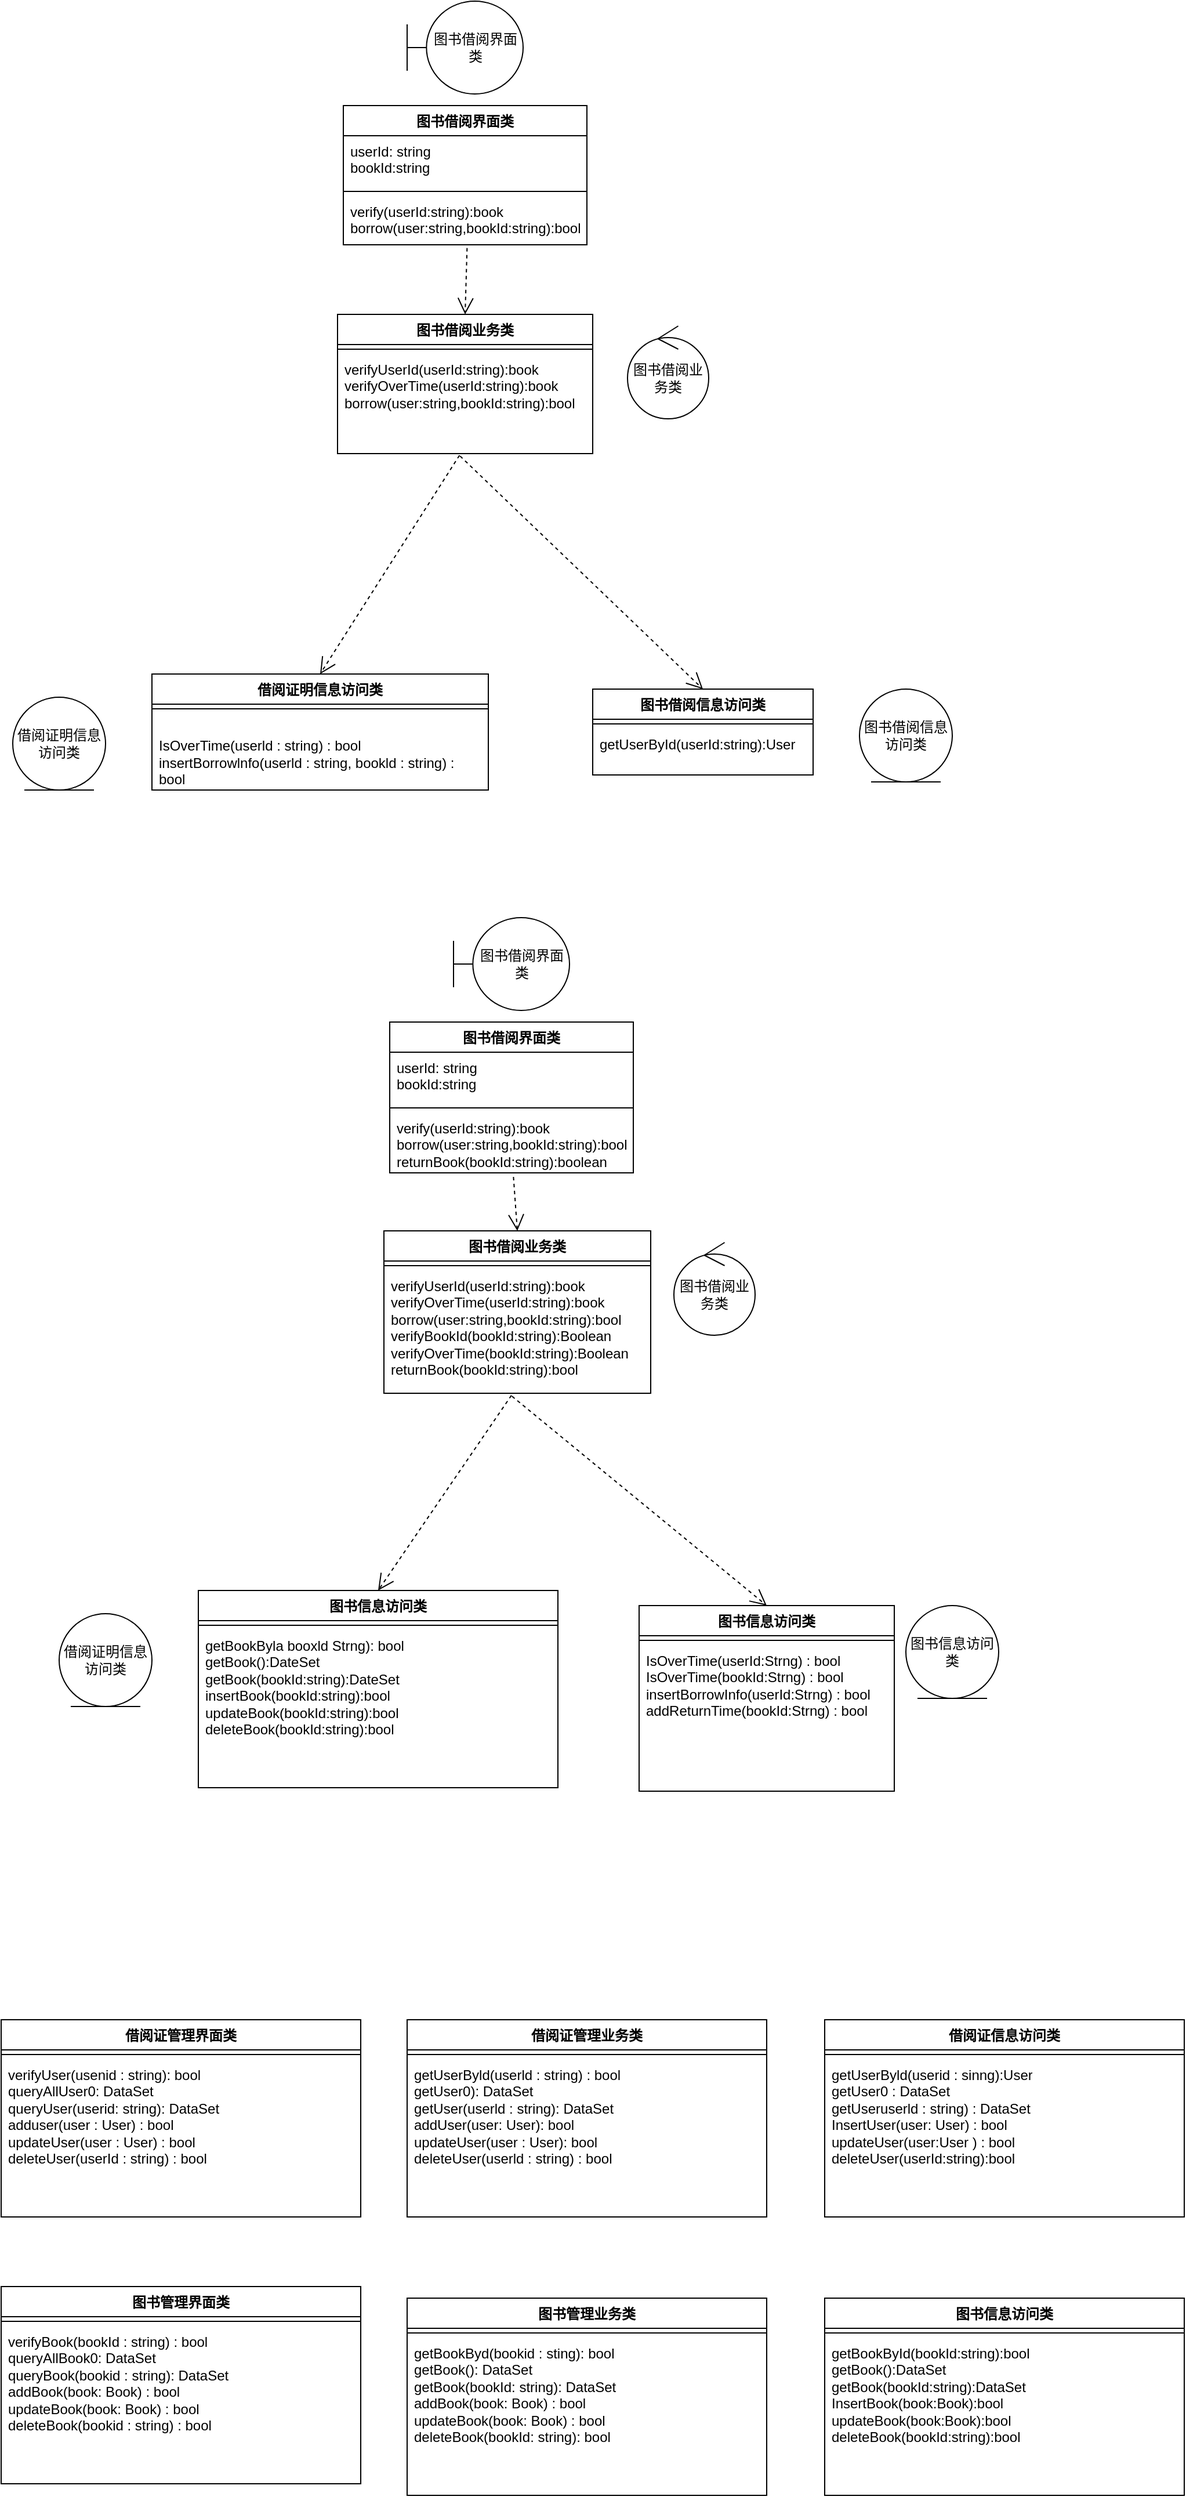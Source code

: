 <mxfile version="21.1.7" type="github">
  <diagram name="第 1 页" id="2etSsabE5EfdO6nmUWNd">
    <mxGraphModel dx="1867" dy="698" grid="1" gridSize="10" guides="1" tooltips="1" connect="1" arrows="1" fold="1" page="1" pageScale="1" pageWidth="827" pageHeight="1169" math="0" shadow="0">
      <root>
        <mxCell id="0" />
        <mxCell id="1" parent="0" />
        <mxCell id="MQDV8qLic893FauFztu4-1" value="图书借阅界面类" style="shape=umlBoundary;whiteSpace=wrap;html=1;" vertex="1" parent="1">
          <mxGeometry x="240" y="20" width="100" height="80" as="geometry" />
        </mxCell>
        <mxCell id="MQDV8qLic893FauFztu4-3" value="借阅证明信息访问类" style="ellipse;shape=umlEntity;whiteSpace=wrap;html=1;" vertex="1" parent="1">
          <mxGeometry x="-100" y="620" width="80" height="80" as="geometry" />
        </mxCell>
        <mxCell id="MQDV8qLic893FauFztu4-4" value="图书借阅业务类" style="ellipse;shape=umlControl;whiteSpace=wrap;html=1;" vertex="1" parent="1">
          <mxGeometry x="430" y="300" width="70" height="80" as="geometry" />
        </mxCell>
        <mxCell id="MQDV8qLic893FauFztu4-5" value="图书借阅信息访问类" style="ellipse;shape=umlEntity;whiteSpace=wrap;html=1;" vertex="1" parent="1">
          <mxGeometry x="630" y="613" width="80" height="80" as="geometry" />
        </mxCell>
        <mxCell id="MQDV8qLic893FauFztu4-6" value="图书借阅界面类" style="swimlane;fontStyle=1;align=center;verticalAlign=top;childLayout=stackLayout;horizontal=1;startSize=26;horizontalStack=0;resizeParent=1;resizeParentMax=0;resizeLast=0;collapsible=1;marginBottom=0;whiteSpace=wrap;html=1;" vertex="1" parent="1">
          <mxGeometry x="185" y="110" width="210" height="120" as="geometry" />
        </mxCell>
        <mxCell id="MQDV8qLic893FauFztu4-7" value="userId: string&lt;br&gt;bookId:string" style="text;strokeColor=none;fillColor=none;align=left;verticalAlign=top;spacingLeft=4;spacingRight=4;overflow=hidden;rotatable=0;points=[[0,0.5],[1,0.5]];portConstraint=eastwest;whiteSpace=wrap;html=1;" vertex="1" parent="MQDV8qLic893FauFztu4-6">
          <mxGeometry y="26" width="210" height="44" as="geometry" />
        </mxCell>
        <mxCell id="MQDV8qLic893FauFztu4-8" value="" style="line;strokeWidth=1;fillColor=none;align=left;verticalAlign=middle;spacingTop=-1;spacingLeft=3;spacingRight=3;rotatable=0;labelPosition=right;points=[];portConstraint=eastwest;strokeColor=inherit;" vertex="1" parent="MQDV8qLic893FauFztu4-6">
          <mxGeometry y="70" width="210" height="8" as="geometry" />
        </mxCell>
        <mxCell id="MQDV8qLic893FauFztu4-9" value="verify(userId:string):book&lt;br&gt;borrow(user:string,bookId:string):bool" style="text;strokeColor=none;fillColor=none;align=left;verticalAlign=top;spacingLeft=4;spacingRight=4;overflow=hidden;rotatable=0;points=[[0,0.5],[1,0.5]];portConstraint=eastwest;whiteSpace=wrap;html=1;" vertex="1" parent="MQDV8qLic893FauFztu4-6">
          <mxGeometry y="78" width="210" height="42" as="geometry" />
        </mxCell>
        <mxCell id="MQDV8qLic893FauFztu4-10" value="借阅证明信息访问类" style="swimlane;fontStyle=1;align=center;verticalAlign=top;childLayout=stackLayout;horizontal=1;startSize=26;horizontalStack=0;resizeParent=1;resizeParentMax=0;resizeLast=0;collapsible=1;marginBottom=0;whiteSpace=wrap;html=1;" vertex="1" parent="1">
          <mxGeometry x="20" y="600" width="290" height="100" as="geometry" />
        </mxCell>
        <mxCell id="MQDV8qLic893FauFztu4-12" value="" style="line;strokeWidth=1;fillColor=none;align=left;verticalAlign=middle;spacingTop=-1;spacingLeft=3;spacingRight=3;rotatable=0;labelPosition=right;points=[];portConstraint=eastwest;strokeColor=inherit;" vertex="1" parent="MQDV8qLic893FauFztu4-10">
          <mxGeometry y="26" width="290" height="8" as="geometry" />
        </mxCell>
        <mxCell id="MQDV8qLic893FauFztu4-13" value="&lt;div&gt;&lt;br&gt;&lt;/div&gt;&lt;div&gt;&lt;div&gt;IsOverTime(userld : string) : bool&lt;/div&gt;&lt;div&gt;insertBorrowlnfo(userld : string, bookld : string) : bool&lt;/div&gt;&lt;/div&gt;&lt;div&gt;&lt;br&gt;&lt;/div&gt;" style="text;strokeColor=none;fillColor=none;align=left;verticalAlign=top;spacingLeft=4;spacingRight=4;overflow=hidden;rotatable=0;points=[[0,0.5],[1,0.5]];portConstraint=eastwest;whiteSpace=wrap;html=1;" vertex="1" parent="MQDV8qLic893FauFztu4-10">
          <mxGeometry y="34" width="290" height="66" as="geometry" />
        </mxCell>
        <mxCell id="MQDV8qLic893FauFztu4-15" value="图书借阅业务类" style="swimlane;fontStyle=1;align=center;verticalAlign=top;childLayout=stackLayout;horizontal=1;startSize=26;horizontalStack=0;resizeParent=1;resizeParentMax=0;resizeLast=0;collapsible=1;marginBottom=0;whiteSpace=wrap;html=1;" vertex="1" parent="1">
          <mxGeometry x="180" y="290" width="220" height="120" as="geometry" />
        </mxCell>
        <mxCell id="MQDV8qLic893FauFztu4-17" value="" style="line;strokeWidth=1;fillColor=none;align=left;verticalAlign=middle;spacingTop=-1;spacingLeft=3;spacingRight=3;rotatable=0;labelPosition=right;points=[];portConstraint=eastwest;strokeColor=inherit;" vertex="1" parent="MQDV8qLic893FauFztu4-15">
          <mxGeometry y="26" width="220" height="8" as="geometry" />
        </mxCell>
        <mxCell id="MQDV8qLic893FauFztu4-18" value="verifyUserId(userId:string):book&lt;br&gt;verifyOverTime(userId:string):book&lt;br style=&quot;border-color: var(--border-color);&quot;&gt;borrow(user:string,bookId:string):bool" style="text;strokeColor=none;fillColor=none;align=left;verticalAlign=top;spacingLeft=4;spacingRight=4;overflow=hidden;rotatable=0;points=[[0,0.5],[1,0.5]];portConstraint=eastwest;whiteSpace=wrap;html=1;" vertex="1" parent="MQDV8qLic893FauFztu4-15">
          <mxGeometry y="34" width="220" height="86" as="geometry" />
        </mxCell>
        <mxCell id="MQDV8qLic893FauFztu4-19" value="图书借阅信息访问类" style="swimlane;fontStyle=1;align=center;verticalAlign=top;childLayout=stackLayout;horizontal=1;startSize=26;horizontalStack=0;resizeParent=1;resizeParentMax=0;resizeLast=0;collapsible=1;marginBottom=0;whiteSpace=wrap;html=1;" vertex="1" parent="1">
          <mxGeometry x="400" y="613" width="190" height="74" as="geometry" />
        </mxCell>
        <mxCell id="MQDV8qLic893FauFztu4-21" value="" style="line;strokeWidth=1;fillColor=none;align=left;verticalAlign=middle;spacingTop=-1;spacingLeft=3;spacingRight=3;rotatable=0;labelPosition=right;points=[];portConstraint=eastwest;strokeColor=inherit;" vertex="1" parent="MQDV8qLic893FauFztu4-19">
          <mxGeometry y="26" width="190" height="8" as="geometry" />
        </mxCell>
        <mxCell id="MQDV8qLic893FauFztu4-22" value="getUserById(userId:string):User" style="text;strokeColor=none;fillColor=none;align=left;verticalAlign=top;spacingLeft=4;spacingRight=4;overflow=hidden;rotatable=0;points=[[0,0.5],[1,0.5]];portConstraint=eastwest;whiteSpace=wrap;html=1;" vertex="1" parent="MQDV8qLic893FauFztu4-19">
          <mxGeometry y="34" width="190" height="40" as="geometry" />
        </mxCell>
        <mxCell id="MQDV8qLic893FauFztu4-25" value="" style="endArrow=open;endSize=12;dashed=1;html=1;rounded=0;exitX=0.508;exitY=1.067;exitDx=0;exitDy=0;exitPerimeter=0;entryX=0.5;entryY=0;entryDx=0;entryDy=0;" edge="1" parent="1" source="MQDV8qLic893FauFztu4-9" target="MQDV8qLic893FauFztu4-15">
          <mxGeometry width="160" relative="1" as="geometry">
            <mxPoint x="40" y="350" as="sourcePoint" />
            <mxPoint x="200" y="350" as="targetPoint" />
          </mxGeometry>
        </mxCell>
        <mxCell id="MQDV8qLic893FauFztu4-26" value="" style="endArrow=open;endSize=12;dashed=1;html=1;rounded=0;exitX=0.478;exitY=1.017;exitDx=0;exitDy=0;exitPerimeter=0;entryX=0.5;entryY=0;entryDx=0;entryDy=0;" edge="1" parent="1" source="MQDV8qLic893FauFztu4-18" target="MQDV8qLic893FauFztu4-10">
          <mxGeometry width="160" relative="1" as="geometry">
            <mxPoint x="302" y="243" as="sourcePoint" />
            <mxPoint x="300" y="300" as="targetPoint" />
          </mxGeometry>
        </mxCell>
        <mxCell id="MQDV8qLic893FauFztu4-27" value="" style="endArrow=open;endSize=12;dashed=1;html=1;rounded=0;exitX=0.48;exitY=1.024;exitDx=0;exitDy=0;exitPerimeter=0;entryX=0.5;entryY=0;entryDx=0;entryDy=0;" edge="1" parent="1" source="MQDV8qLic893FauFztu4-18" target="MQDV8qLic893FauFztu4-19">
          <mxGeometry width="160" relative="1" as="geometry">
            <mxPoint x="295" y="421" as="sourcePoint" />
            <mxPoint x="448" y="613" as="targetPoint" />
          </mxGeometry>
        </mxCell>
        <mxCell id="MQDV8qLic893FauFztu4-29" value="图书借阅界面类" style="shape=umlBoundary;whiteSpace=wrap;html=1;" vertex="1" parent="1">
          <mxGeometry x="280" y="810" width="100" height="80" as="geometry" />
        </mxCell>
        <mxCell id="MQDV8qLic893FauFztu4-30" value="借阅证明信息访问类" style="ellipse;shape=umlEntity;whiteSpace=wrap;html=1;" vertex="1" parent="1">
          <mxGeometry x="-60" y="1410" width="80" height="80" as="geometry" />
        </mxCell>
        <mxCell id="MQDV8qLic893FauFztu4-31" value="图书借阅业务类" style="ellipse;shape=umlControl;whiteSpace=wrap;html=1;" vertex="1" parent="1">
          <mxGeometry x="470" y="1090" width="70" height="80" as="geometry" />
        </mxCell>
        <mxCell id="MQDV8qLic893FauFztu4-32" value="图书信息访问类" style="ellipse;shape=umlEntity;whiteSpace=wrap;html=1;" vertex="1" parent="1">
          <mxGeometry x="670" y="1403" width="80" height="80" as="geometry" />
        </mxCell>
        <mxCell id="MQDV8qLic893FauFztu4-33" value="图书借阅界面类" style="swimlane;fontStyle=1;align=center;verticalAlign=top;childLayout=stackLayout;horizontal=1;startSize=26;horizontalStack=0;resizeParent=1;resizeParentMax=0;resizeLast=0;collapsible=1;marginBottom=0;whiteSpace=wrap;html=1;" vertex="1" parent="1">
          <mxGeometry x="225" y="900" width="210" height="130" as="geometry" />
        </mxCell>
        <mxCell id="MQDV8qLic893FauFztu4-34" value="userId: string&lt;br&gt;bookId:string" style="text;strokeColor=none;fillColor=none;align=left;verticalAlign=top;spacingLeft=4;spacingRight=4;overflow=hidden;rotatable=0;points=[[0,0.5],[1,0.5]];portConstraint=eastwest;whiteSpace=wrap;html=1;" vertex="1" parent="MQDV8qLic893FauFztu4-33">
          <mxGeometry y="26" width="210" height="44" as="geometry" />
        </mxCell>
        <mxCell id="MQDV8qLic893FauFztu4-35" value="" style="line;strokeWidth=1;fillColor=none;align=left;verticalAlign=middle;spacingTop=-1;spacingLeft=3;spacingRight=3;rotatable=0;labelPosition=right;points=[];portConstraint=eastwest;strokeColor=inherit;" vertex="1" parent="MQDV8qLic893FauFztu4-33">
          <mxGeometry y="70" width="210" height="8" as="geometry" />
        </mxCell>
        <mxCell id="MQDV8qLic893FauFztu4-36" value="verify(userId:string):book&lt;br&gt;borrow(user:string,bookId:string):bool&lt;br&gt;returnBook(bookId:string):boolean" style="text;strokeColor=none;fillColor=none;align=left;verticalAlign=top;spacingLeft=4;spacingRight=4;overflow=hidden;rotatable=0;points=[[0,0.5],[1,0.5]];portConstraint=eastwest;whiteSpace=wrap;html=1;" vertex="1" parent="MQDV8qLic893FauFztu4-33">
          <mxGeometry y="78" width="210" height="52" as="geometry" />
        </mxCell>
        <mxCell id="MQDV8qLic893FauFztu4-37" value="图书信息访问类" style="swimlane;fontStyle=1;align=center;verticalAlign=top;childLayout=stackLayout;horizontal=1;startSize=26;horizontalStack=0;resizeParent=1;resizeParentMax=0;resizeLast=0;collapsible=1;marginBottom=0;whiteSpace=wrap;html=1;" vertex="1" parent="1">
          <mxGeometry x="60" y="1390" width="310" height="170" as="geometry" />
        </mxCell>
        <mxCell id="MQDV8qLic893FauFztu4-38" value="" style="line;strokeWidth=1;fillColor=none;align=left;verticalAlign=middle;spacingTop=-1;spacingLeft=3;spacingRight=3;rotatable=0;labelPosition=right;points=[];portConstraint=eastwest;strokeColor=inherit;" vertex="1" parent="MQDV8qLic893FauFztu4-37">
          <mxGeometry y="26" width="310" height="8" as="geometry" />
        </mxCell>
        <mxCell id="MQDV8qLic893FauFztu4-39" value="getBookByla booxld Strng): bool&lt;br&gt;getBook():DateSet&lt;br&gt;getBook(bookId:string):DateSet&lt;br&gt;insertBook(bookId:string):bool&lt;br&gt;updateBook(bookId:string):bool&lt;br&gt;deleteBook(bookId:string):bool" style="text;strokeColor=none;fillColor=none;align=left;verticalAlign=top;spacingLeft=4;spacingRight=4;overflow=hidden;rotatable=0;points=[[0,0.5],[1,0.5]];portConstraint=eastwest;whiteSpace=wrap;html=1;" vertex="1" parent="MQDV8qLic893FauFztu4-37">
          <mxGeometry y="34" width="310" height="136" as="geometry" />
        </mxCell>
        <mxCell id="MQDV8qLic893FauFztu4-40" value="图书借阅业务类" style="swimlane;fontStyle=1;align=center;verticalAlign=top;childLayout=stackLayout;horizontal=1;startSize=26;horizontalStack=0;resizeParent=1;resizeParentMax=0;resizeLast=0;collapsible=1;marginBottom=0;whiteSpace=wrap;html=1;" vertex="1" parent="1">
          <mxGeometry x="220" y="1080" width="230" height="140" as="geometry" />
        </mxCell>
        <mxCell id="MQDV8qLic893FauFztu4-41" value="" style="line;strokeWidth=1;fillColor=none;align=left;verticalAlign=middle;spacingTop=-1;spacingLeft=3;spacingRight=3;rotatable=0;labelPosition=right;points=[];portConstraint=eastwest;strokeColor=inherit;" vertex="1" parent="MQDV8qLic893FauFztu4-40">
          <mxGeometry y="26" width="230" height="8" as="geometry" />
        </mxCell>
        <mxCell id="MQDV8qLic893FauFztu4-42" value="verifyUserId(userId:string):book&lt;br&gt;verifyOverTime(userId:string):book&lt;br style=&quot;border-color: var(--border-color);&quot;&gt;borrow(user:string,bookId:string):bool&lt;br&gt;verifyBookId(bookId:string):Boolean&lt;br&gt;verifyOverTime(bookId:string):Boolean&lt;br&gt;returnBook(bookId:string):bool" style="text;strokeColor=none;fillColor=none;align=left;verticalAlign=top;spacingLeft=4;spacingRight=4;overflow=hidden;rotatable=0;points=[[0,0.5],[1,0.5]];portConstraint=eastwest;whiteSpace=wrap;html=1;" vertex="1" parent="MQDV8qLic893FauFztu4-40">
          <mxGeometry y="34" width="230" height="106" as="geometry" />
        </mxCell>
        <mxCell id="MQDV8qLic893FauFztu4-43" value="图书信息访问类" style="swimlane;fontStyle=1;align=center;verticalAlign=top;childLayout=stackLayout;horizontal=1;startSize=26;horizontalStack=0;resizeParent=1;resizeParentMax=0;resizeLast=0;collapsible=1;marginBottom=0;whiteSpace=wrap;html=1;" vertex="1" parent="1">
          <mxGeometry x="440" y="1403" width="220" height="160" as="geometry" />
        </mxCell>
        <mxCell id="MQDV8qLic893FauFztu4-44" value="" style="line;strokeWidth=1;fillColor=none;align=left;verticalAlign=middle;spacingTop=-1;spacingLeft=3;spacingRight=3;rotatable=0;labelPosition=right;points=[];portConstraint=eastwest;strokeColor=inherit;" vertex="1" parent="MQDV8qLic893FauFztu4-43">
          <mxGeometry y="26" width="220" height="8" as="geometry" />
        </mxCell>
        <mxCell id="MQDV8qLic893FauFztu4-45" value="IsOverTime(userId:Strng) : bool&lt;br&gt;IsOverTime(bookId:Strng) : bool&lt;br&gt;insertBorrowInfo(userId:Strng) : bool&lt;br&gt;addReturnTime(bookId:Strng) : bool" style="text;strokeColor=none;fillColor=none;align=left;verticalAlign=top;spacingLeft=4;spacingRight=4;overflow=hidden;rotatable=0;points=[[0,0.5],[1,0.5]];portConstraint=eastwest;whiteSpace=wrap;html=1;" vertex="1" parent="MQDV8qLic893FauFztu4-43">
          <mxGeometry y="34" width="220" height="126" as="geometry" />
        </mxCell>
        <mxCell id="MQDV8qLic893FauFztu4-46" value="" style="endArrow=open;endSize=12;dashed=1;html=1;rounded=0;exitX=0.508;exitY=1.067;exitDx=0;exitDy=0;exitPerimeter=0;entryX=0.5;entryY=0;entryDx=0;entryDy=0;" edge="1" parent="1" source="MQDV8qLic893FauFztu4-36" target="MQDV8qLic893FauFztu4-40">
          <mxGeometry width="160" relative="1" as="geometry">
            <mxPoint x="80" y="1140" as="sourcePoint" />
            <mxPoint x="240" y="1140" as="targetPoint" />
          </mxGeometry>
        </mxCell>
        <mxCell id="MQDV8qLic893FauFztu4-47" value="" style="endArrow=open;endSize=12;dashed=1;html=1;rounded=0;exitX=0.478;exitY=1.017;exitDx=0;exitDy=0;exitPerimeter=0;entryX=0.5;entryY=0;entryDx=0;entryDy=0;" edge="1" parent="1" source="MQDV8qLic893FauFztu4-42" target="MQDV8qLic893FauFztu4-37">
          <mxGeometry width="160" relative="1" as="geometry">
            <mxPoint x="342" y="1033" as="sourcePoint" />
            <mxPoint x="340" y="1090" as="targetPoint" />
          </mxGeometry>
        </mxCell>
        <mxCell id="MQDV8qLic893FauFztu4-48" value="" style="endArrow=open;endSize=12;dashed=1;html=1;rounded=0;exitX=0.48;exitY=1.024;exitDx=0;exitDy=0;exitPerimeter=0;entryX=0.5;entryY=0;entryDx=0;entryDy=0;" edge="1" parent="1" source="MQDV8qLic893FauFztu4-42" target="MQDV8qLic893FauFztu4-43">
          <mxGeometry width="160" relative="1" as="geometry">
            <mxPoint x="335" y="1211" as="sourcePoint" />
            <mxPoint x="488" y="1403" as="targetPoint" />
          </mxGeometry>
        </mxCell>
        <mxCell id="MQDV8qLic893FauFztu4-50" value="借阅证管理界面类" style="swimlane;fontStyle=1;align=center;verticalAlign=top;childLayout=stackLayout;horizontal=1;startSize=26;horizontalStack=0;resizeParent=1;resizeParentMax=0;resizeLast=0;collapsible=1;marginBottom=0;whiteSpace=wrap;html=1;" vertex="1" parent="1">
          <mxGeometry x="-110" y="1760" width="310" height="170" as="geometry" />
        </mxCell>
        <mxCell id="MQDV8qLic893FauFztu4-51" value="" style="line;strokeWidth=1;fillColor=none;align=left;verticalAlign=middle;spacingTop=-1;spacingLeft=3;spacingRight=3;rotatable=0;labelPosition=right;points=[];portConstraint=eastwest;strokeColor=inherit;" vertex="1" parent="MQDV8qLic893FauFztu4-50">
          <mxGeometry y="26" width="310" height="8" as="geometry" />
        </mxCell>
        <mxCell id="MQDV8qLic893FauFztu4-52" value="verifyUser(usenid : string): bool&lt;br&gt;queryAllUser0: DataSet&lt;br&gt;queryUser(userid: string): DataSet&lt;br&gt;adduser(user : User) : bool&lt;br&gt;updateUser(user : User) : bool&lt;br&gt;deleteUser(userId : string) : bool" style="text;strokeColor=none;fillColor=none;align=left;verticalAlign=top;spacingLeft=4;spacingRight=4;overflow=hidden;rotatable=0;points=[[0,0.5],[1,0.5]];portConstraint=eastwest;whiteSpace=wrap;html=1;" vertex="1" parent="MQDV8qLic893FauFztu4-50">
          <mxGeometry y="34" width="310" height="136" as="geometry" />
        </mxCell>
        <mxCell id="MQDV8qLic893FauFztu4-53" value="借阅证管理业务类" style="swimlane;fontStyle=1;align=center;verticalAlign=top;childLayout=stackLayout;horizontal=1;startSize=26;horizontalStack=0;resizeParent=1;resizeParentMax=0;resizeLast=0;collapsible=1;marginBottom=0;whiteSpace=wrap;html=1;" vertex="1" parent="1">
          <mxGeometry x="240" y="1760" width="310" height="170" as="geometry" />
        </mxCell>
        <mxCell id="MQDV8qLic893FauFztu4-54" value="" style="line;strokeWidth=1;fillColor=none;align=left;verticalAlign=middle;spacingTop=-1;spacingLeft=3;spacingRight=3;rotatable=0;labelPosition=right;points=[];portConstraint=eastwest;strokeColor=inherit;" vertex="1" parent="MQDV8qLic893FauFztu4-53">
          <mxGeometry y="26" width="310" height="8" as="geometry" />
        </mxCell>
        <mxCell id="MQDV8qLic893FauFztu4-55" value="getUserByld(userld : string) : bool&lt;br&gt;getUser0): DataSet&lt;br&gt;getUser(userld : string): DataSet&lt;br&gt;addUser(user: User): bool&lt;br&gt;updateUser(user : User): bool&lt;br&gt;deleteUser(userld : string) : bool" style="text;strokeColor=none;fillColor=none;align=left;verticalAlign=top;spacingLeft=4;spacingRight=4;overflow=hidden;rotatable=0;points=[[0,0.5],[1,0.5]];portConstraint=eastwest;whiteSpace=wrap;html=1;" vertex="1" parent="MQDV8qLic893FauFztu4-53">
          <mxGeometry y="34" width="310" height="136" as="geometry" />
        </mxCell>
        <mxCell id="MQDV8qLic893FauFztu4-56" value="借阅证信息访问类" style="swimlane;fontStyle=1;align=center;verticalAlign=top;childLayout=stackLayout;horizontal=1;startSize=26;horizontalStack=0;resizeParent=1;resizeParentMax=0;resizeLast=0;collapsible=1;marginBottom=0;whiteSpace=wrap;html=1;" vertex="1" parent="1">
          <mxGeometry x="600" y="1760" width="310" height="170" as="geometry" />
        </mxCell>
        <mxCell id="MQDV8qLic893FauFztu4-57" value="" style="line;strokeWidth=1;fillColor=none;align=left;verticalAlign=middle;spacingTop=-1;spacingLeft=3;spacingRight=3;rotatable=0;labelPosition=right;points=[];portConstraint=eastwest;strokeColor=inherit;" vertex="1" parent="MQDV8qLic893FauFztu4-56">
          <mxGeometry y="26" width="310" height="8" as="geometry" />
        </mxCell>
        <mxCell id="MQDV8qLic893FauFztu4-58" value="getUserByld(userid : sinng):User&lt;br&gt;getUser0 : DataSet&lt;br&gt;getUseruserld : string) : DataSet&lt;br&gt;InsertUser(user: User) : bool&lt;br&gt;updateUser(user:User ) : bool&lt;br&gt;deleteUser(userId:string):bool" style="text;strokeColor=none;fillColor=none;align=left;verticalAlign=top;spacingLeft=4;spacingRight=4;overflow=hidden;rotatable=0;points=[[0,0.5],[1,0.5]];portConstraint=eastwest;whiteSpace=wrap;html=1;" vertex="1" parent="MQDV8qLic893FauFztu4-56">
          <mxGeometry y="34" width="310" height="136" as="geometry" />
        </mxCell>
        <mxCell id="MQDV8qLic893FauFztu4-59" value="图书管理界面类" style="swimlane;fontStyle=1;align=center;verticalAlign=top;childLayout=stackLayout;horizontal=1;startSize=26;horizontalStack=0;resizeParent=1;resizeParentMax=0;resizeLast=0;collapsible=1;marginBottom=0;whiteSpace=wrap;html=1;" vertex="1" parent="1">
          <mxGeometry x="-110" y="1990" width="310" height="170" as="geometry" />
        </mxCell>
        <mxCell id="MQDV8qLic893FauFztu4-60" value="" style="line;strokeWidth=1;fillColor=none;align=left;verticalAlign=middle;spacingTop=-1;spacingLeft=3;spacingRight=3;rotatable=0;labelPosition=right;points=[];portConstraint=eastwest;strokeColor=inherit;" vertex="1" parent="MQDV8qLic893FauFztu4-59">
          <mxGeometry y="26" width="310" height="8" as="geometry" />
        </mxCell>
        <mxCell id="MQDV8qLic893FauFztu4-61" value="verifyBook(bookId : string) : bool&lt;br&gt;queryAllBook0: DataSet&lt;br&gt;queryBook(bookid : string): DataSet&lt;br&gt;addBook(book: Book) : bool&lt;br&gt;updateBook(book: Book) : bool&lt;br&gt;deleteBook(bookid : string) : bool" style="text;strokeColor=none;fillColor=none;align=left;verticalAlign=top;spacingLeft=4;spacingRight=4;overflow=hidden;rotatable=0;points=[[0,0.5],[1,0.5]];portConstraint=eastwest;whiteSpace=wrap;html=1;" vertex="1" parent="MQDV8qLic893FauFztu4-59">
          <mxGeometry y="34" width="310" height="136" as="geometry" />
        </mxCell>
        <mxCell id="MQDV8qLic893FauFztu4-62" value="图书管理业务类" style="swimlane;fontStyle=1;align=center;verticalAlign=top;childLayout=stackLayout;horizontal=1;startSize=26;horizontalStack=0;resizeParent=1;resizeParentMax=0;resizeLast=0;collapsible=1;marginBottom=0;whiteSpace=wrap;html=1;" vertex="1" parent="1">
          <mxGeometry x="240" y="2000" width="310" height="170" as="geometry" />
        </mxCell>
        <mxCell id="MQDV8qLic893FauFztu4-63" value="" style="line;strokeWidth=1;fillColor=none;align=left;verticalAlign=middle;spacingTop=-1;spacingLeft=3;spacingRight=3;rotatable=0;labelPosition=right;points=[];portConstraint=eastwest;strokeColor=inherit;" vertex="1" parent="MQDV8qLic893FauFztu4-62">
          <mxGeometry y="26" width="310" height="8" as="geometry" />
        </mxCell>
        <mxCell id="MQDV8qLic893FauFztu4-64" value="getBookByd(bookid : sting): bool&lt;br&gt;getBook(): DataSet&lt;br&gt;getBook(bookId: string): DataSet&lt;br&gt;addBook(book: Book) : bool&lt;br&gt;updateBook(book: Book) : bool&lt;br&gt;deleteBook(bookId: string): bool" style="text;strokeColor=none;fillColor=none;align=left;verticalAlign=top;spacingLeft=4;spacingRight=4;overflow=hidden;rotatable=0;points=[[0,0.5],[1,0.5]];portConstraint=eastwest;whiteSpace=wrap;html=1;" vertex="1" parent="MQDV8qLic893FauFztu4-62">
          <mxGeometry y="34" width="310" height="136" as="geometry" />
        </mxCell>
        <mxCell id="MQDV8qLic893FauFztu4-65" value="图书信息访问类" style="swimlane;fontStyle=1;align=center;verticalAlign=top;childLayout=stackLayout;horizontal=1;startSize=26;horizontalStack=0;resizeParent=1;resizeParentMax=0;resizeLast=0;collapsible=1;marginBottom=0;whiteSpace=wrap;html=1;" vertex="1" parent="1">
          <mxGeometry x="600" y="2000" width="310" height="170" as="geometry" />
        </mxCell>
        <mxCell id="MQDV8qLic893FauFztu4-66" value="" style="line;strokeWidth=1;fillColor=none;align=left;verticalAlign=middle;spacingTop=-1;spacingLeft=3;spacingRight=3;rotatable=0;labelPosition=right;points=[];portConstraint=eastwest;strokeColor=inherit;" vertex="1" parent="MQDV8qLic893FauFztu4-65">
          <mxGeometry y="26" width="310" height="8" as="geometry" />
        </mxCell>
        <mxCell id="MQDV8qLic893FauFztu4-67" value="getBookById(bookId:string):bool&lt;br&gt;getBook():DataSet&lt;br&gt;getBook(bookId:string):DataSet&lt;br&gt;InsertBook(book:Book):bool&lt;br&gt;updateBook(book:Book):bool&lt;br&gt;deleteBook(bookId:string):bool" style="text;strokeColor=none;fillColor=none;align=left;verticalAlign=top;spacingLeft=4;spacingRight=4;overflow=hidden;rotatable=0;points=[[0,0.5],[1,0.5]];portConstraint=eastwest;whiteSpace=wrap;html=1;" vertex="1" parent="MQDV8qLic893FauFztu4-65">
          <mxGeometry y="34" width="310" height="136" as="geometry" />
        </mxCell>
      </root>
    </mxGraphModel>
  </diagram>
</mxfile>
